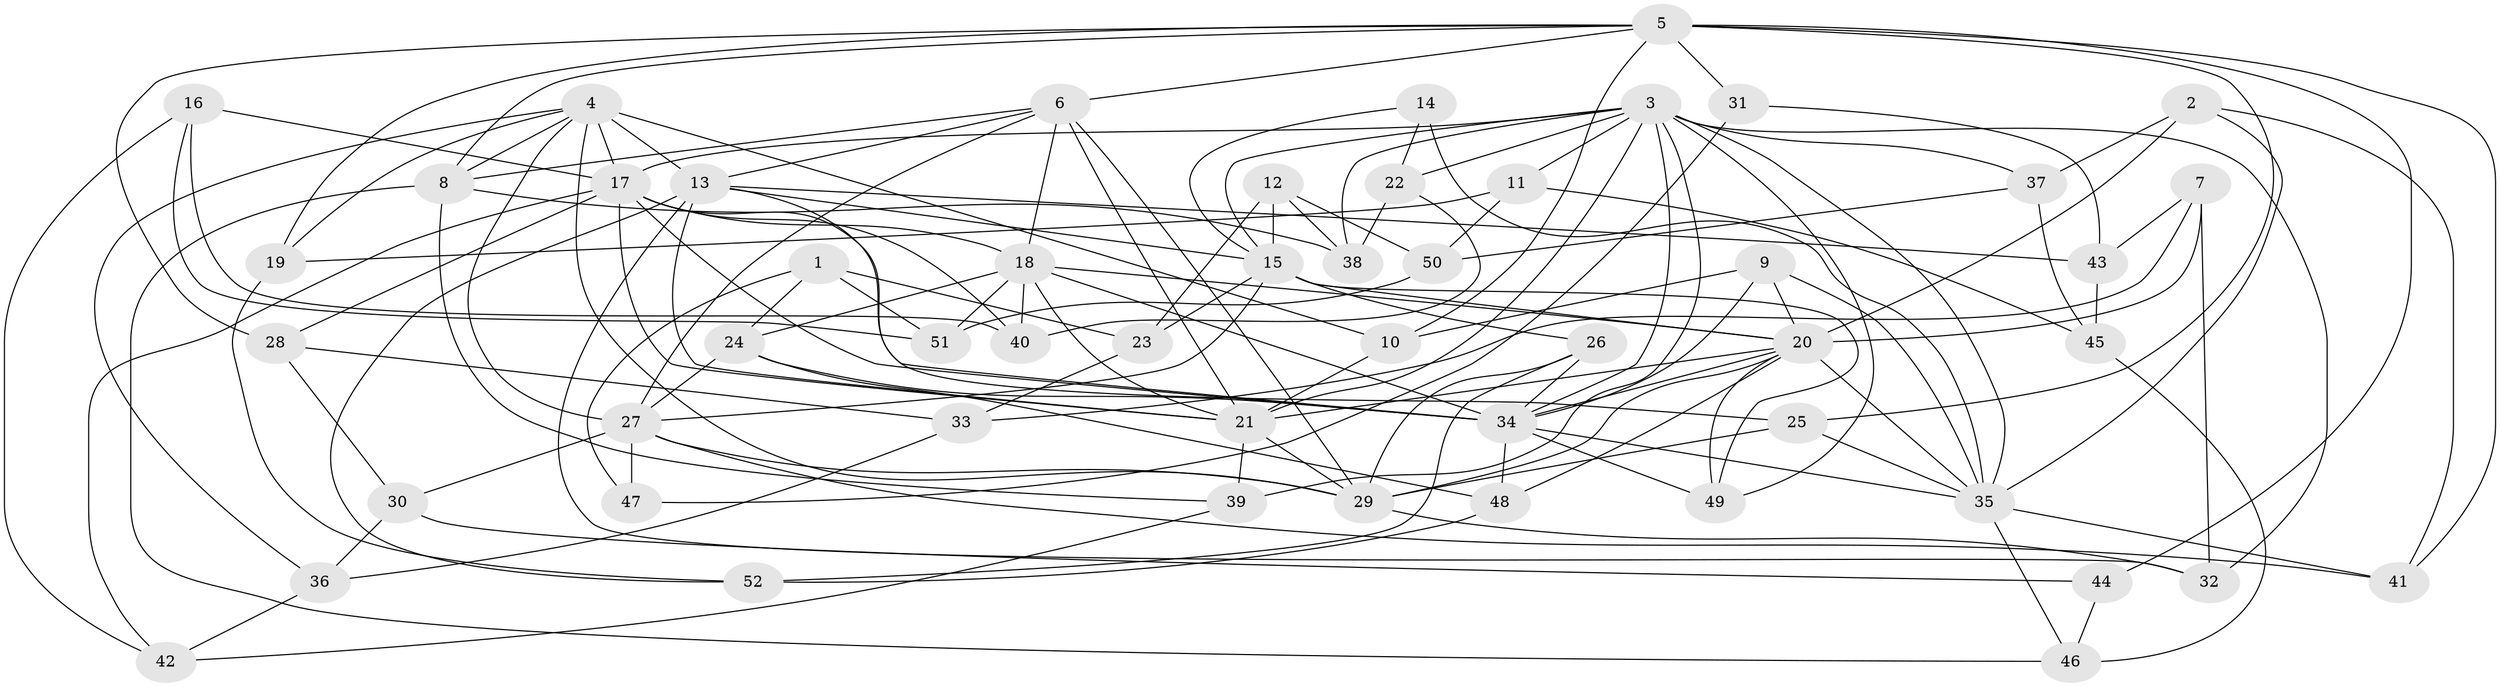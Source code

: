 // original degree distribution, {4: 1.0}
// Generated by graph-tools (version 1.1) at 2025/53/03/04/25 22:53:53]
// undirected, 52 vertices, 139 edges
graph export_dot {
  node [color=gray90,style=filled];
  1;
  2;
  3;
  4;
  5;
  6;
  7;
  8;
  9;
  10;
  11;
  12;
  13;
  14;
  15;
  16;
  17;
  18;
  19;
  20;
  21;
  22;
  23;
  24;
  25;
  26;
  27;
  28;
  29;
  30;
  31;
  32;
  33;
  34;
  35;
  36;
  37;
  38;
  39;
  40;
  41;
  42;
  43;
  44;
  45;
  46;
  47;
  48;
  49;
  50;
  51;
  52;
  1 -- 23 [weight=1.0];
  1 -- 24 [weight=1.0];
  1 -- 47 [weight=1.0];
  1 -- 51 [weight=1.0];
  2 -- 20 [weight=1.0];
  2 -- 35 [weight=1.0];
  2 -- 37 [weight=1.0];
  2 -- 41 [weight=1.0];
  3 -- 11 [weight=1.0];
  3 -- 15 [weight=1.0];
  3 -- 17 [weight=1.0];
  3 -- 21 [weight=1.0];
  3 -- 22 [weight=1.0];
  3 -- 32 [weight=1.0];
  3 -- 34 [weight=1.0];
  3 -- 35 [weight=1.0];
  3 -- 37 [weight=1.0];
  3 -- 38 [weight=1.0];
  3 -- 39 [weight=1.0];
  3 -- 49 [weight=1.0];
  4 -- 8 [weight=1.0];
  4 -- 10 [weight=1.0];
  4 -- 13 [weight=3.0];
  4 -- 17 [weight=1.0];
  4 -- 19 [weight=1.0];
  4 -- 27 [weight=1.0];
  4 -- 29 [weight=1.0];
  4 -- 36 [weight=1.0];
  5 -- 6 [weight=1.0];
  5 -- 8 [weight=2.0];
  5 -- 10 [weight=1.0];
  5 -- 19 [weight=1.0];
  5 -- 25 [weight=1.0];
  5 -- 28 [weight=1.0];
  5 -- 31 [weight=2.0];
  5 -- 41 [weight=1.0];
  5 -- 44 [weight=2.0];
  6 -- 8 [weight=2.0];
  6 -- 13 [weight=1.0];
  6 -- 18 [weight=1.0];
  6 -- 21 [weight=3.0];
  6 -- 27 [weight=1.0];
  6 -- 29 [weight=1.0];
  7 -- 20 [weight=1.0];
  7 -- 32 [weight=1.0];
  7 -- 33 [weight=1.0];
  7 -- 43 [weight=1.0];
  8 -- 38 [weight=1.0];
  8 -- 39 [weight=1.0];
  8 -- 46 [weight=1.0];
  9 -- 10 [weight=1.0];
  9 -- 20 [weight=1.0];
  9 -- 34 [weight=1.0];
  9 -- 35 [weight=1.0];
  10 -- 21 [weight=1.0];
  11 -- 19 [weight=1.0];
  11 -- 45 [weight=1.0];
  11 -- 50 [weight=1.0];
  12 -- 15 [weight=1.0];
  12 -- 23 [weight=1.0];
  12 -- 38 [weight=1.0];
  12 -- 50 [weight=1.0];
  13 -- 15 [weight=1.0];
  13 -- 21 [weight=1.0];
  13 -- 32 [weight=1.0];
  13 -- 34 [weight=1.0];
  13 -- 43 [weight=1.0];
  13 -- 52 [weight=1.0];
  14 -- 15 [weight=1.0];
  14 -- 22 [weight=1.0];
  14 -- 35 [weight=2.0];
  15 -- 20 [weight=1.0];
  15 -- 23 [weight=1.0];
  15 -- 26 [weight=1.0];
  15 -- 27 [weight=2.0];
  15 -- 49 [weight=1.0];
  16 -- 17 [weight=1.0];
  16 -- 40 [weight=1.0];
  16 -- 42 [weight=1.0];
  16 -- 51 [weight=1.0];
  17 -- 18 [weight=1.0];
  17 -- 21 [weight=1.0];
  17 -- 25 [weight=1.0];
  17 -- 28 [weight=1.0];
  17 -- 34 [weight=1.0];
  17 -- 40 [weight=1.0];
  17 -- 42 [weight=1.0];
  18 -- 20 [weight=1.0];
  18 -- 21 [weight=1.0];
  18 -- 24 [weight=1.0];
  18 -- 34 [weight=1.0];
  18 -- 40 [weight=1.0];
  18 -- 51 [weight=1.0];
  19 -- 52 [weight=1.0];
  20 -- 21 [weight=2.0];
  20 -- 29 [weight=1.0];
  20 -- 34 [weight=1.0];
  20 -- 35 [weight=1.0];
  20 -- 48 [weight=1.0];
  20 -- 49 [weight=1.0];
  21 -- 29 [weight=1.0];
  21 -- 39 [weight=1.0];
  22 -- 38 [weight=1.0];
  22 -- 40 [weight=1.0];
  23 -- 33 [weight=1.0];
  24 -- 27 [weight=1.0];
  24 -- 34 [weight=2.0];
  24 -- 48 [weight=1.0];
  25 -- 29 [weight=1.0];
  25 -- 35 [weight=1.0];
  26 -- 29 [weight=1.0];
  26 -- 34 [weight=1.0];
  26 -- 52 [weight=1.0];
  27 -- 29 [weight=1.0];
  27 -- 30 [weight=1.0];
  27 -- 41 [weight=1.0];
  27 -- 47 [weight=2.0];
  28 -- 30 [weight=1.0];
  28 -- 33 [weight=1.0];
  29 -- 32 [weight=1.0];
  30 -- 36 [weight=1.0];
  30 -- 44 [weight=1.0];
  31 -- 43 [weight=1.0];
  31 -- 47 [weight=1.0];
  33 -- 36 [weight=1.0];
  34 -- 35 [weight=1.0];
  34 -- 48 [weight=1.0];
  34 -- 49 [weight=1.0];
  35 -- 41 [weight=1.0];
  35 -- 46 [weight=1.0];
  36 -- 42 [weight=1.0];
  37 -- 45 [weight=1.0];
  37 -- 50 [weight=1.0];
  39 -- 42 [weight=1.0];
  43 -- 45 [weight=1.0];
  44 -- 46 [weight=1.0];
  45 -- 46 [weight=1.0];
  48 -- 52 [weight=1.0];
  50 -- 51 [weight=1.0];
}
